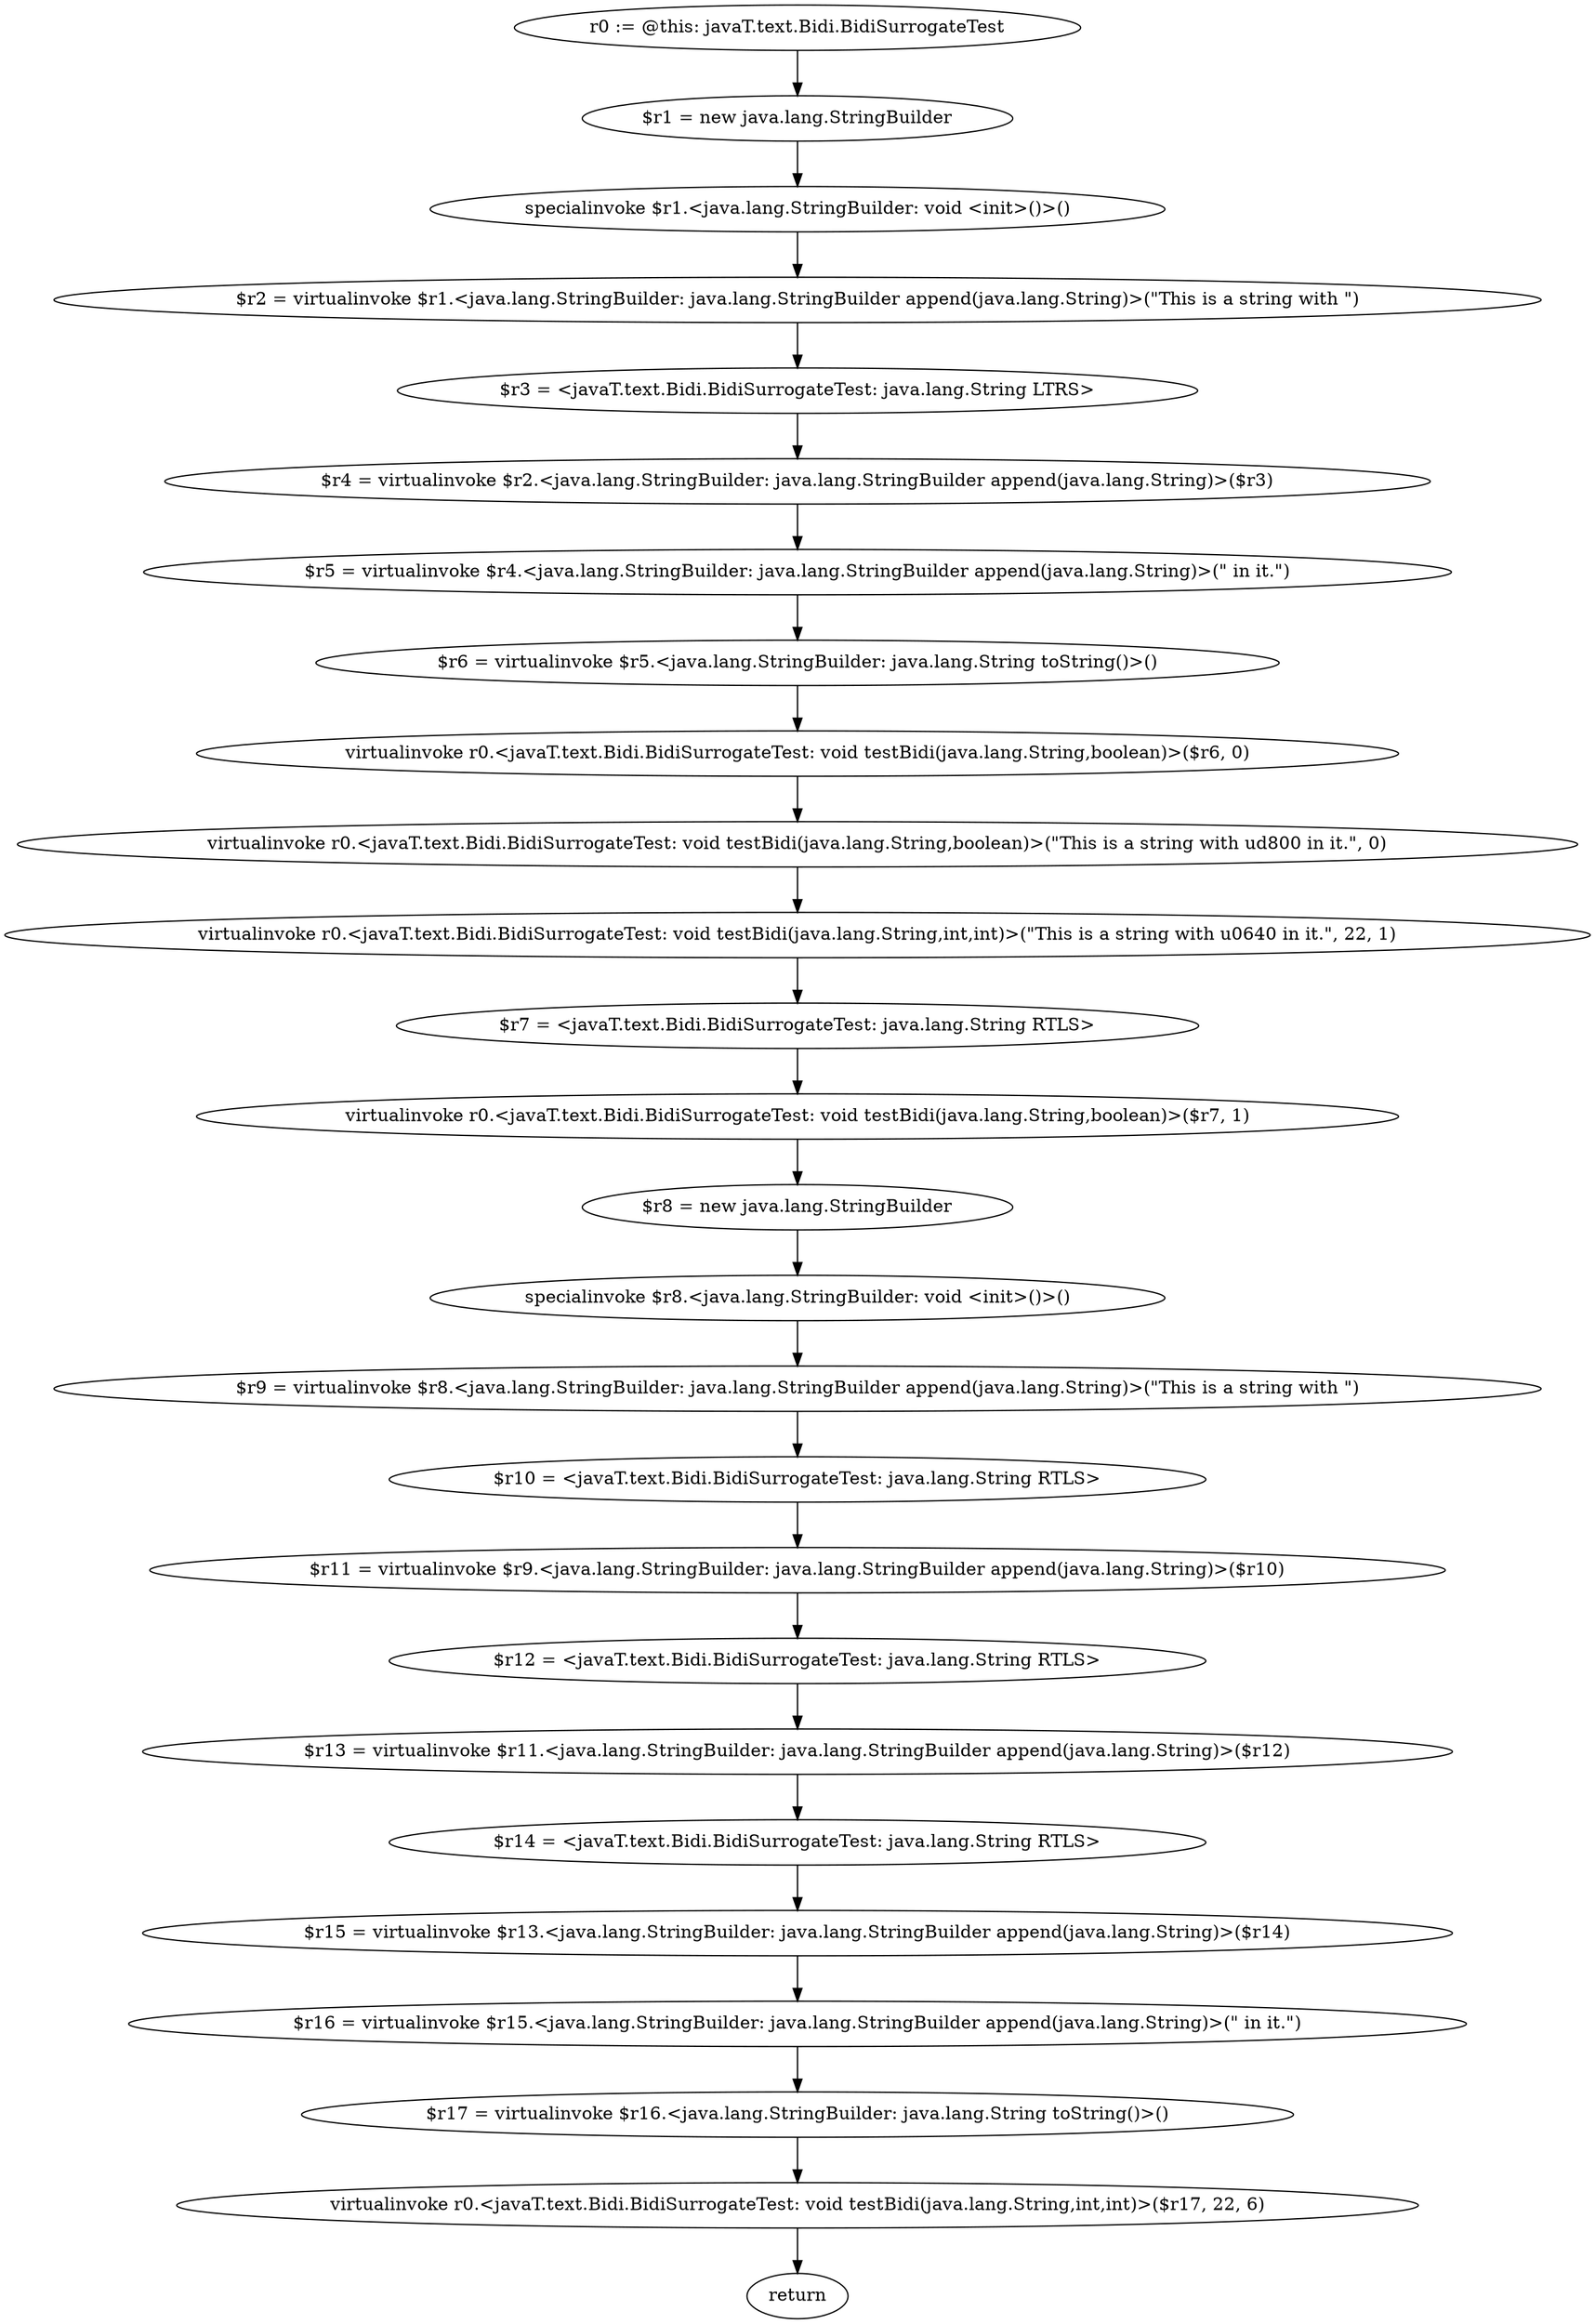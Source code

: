 digraph "unitGraph" {
    "r0 := @this: javaT.text.Bidi.BidiSurrogateTest"
    "$r1 = new java.lang.StringBuilder"
    "specialinvoke $r1.<java.lang.StringBuilder: void <init>()>()"
    "$r2 = virtualinvoke $r1.<java.lang.StringBuilder: java.lang.StringBuilder append(java.lang.String)>(\"This is a string with \")"
    "$r3 = <javaT.text.Bidi.BidiSurrogateTest: java.lang.String LTRS>"
    "$r4 = virtualinvoke $r2.<java.lang.StringBuilder: java.lang.StringBuilder append(java.lang.String)>($r3)"
    "$r5 = virtualinvoke $r4.<java.lang.StringBuilder: java.lang.StringBuilder append(java.lang.String)>(\" in it.\")"
    "$r6 = virtualinvoke $r5.<java.lang.StringBuilder: java.lang.String toString()>()"
    "virtualinvoke r0.<javaT.text.Bidi.BidiSurrogateTest: void testBidi(java.lang.String,boolean)>($r6, 0)"
    "virtualinvoke r0.<javaT.text.Bidi.BidiSurrogateTest: void testBidi(java.lang.String,boolean)>(\"This is a string with \ud800 in it.\", 0)"
    "virtualinvoke r0.<javaT.text.Bidi.BidiSurrogateTest: void testBidi(java.lang.String,int,int)>(\"This is a string with \u0640 in it.\", 22, 1)"
    "$r7 = <javaT.text.Bidi.BidiSurrogateTest: java.lang.String RTLS>"
    "virtualinvoke r0.<javaT.text.Bidi.BidiSurrogateTest: void testBidi(java.lang.String,boolean)>($r7, 1)"
    "$r8 = new java.lang.StringBuilder"
    "specialinvoke $r8.<java.lang.StringBuilder: void <init>()>()"
    "$r9 = virtualinvoke $r8.<java.lang.StringBuilder: java.lang.StringBuilder append(java.lang.String)>(\"This is a string with \")"
    "$r10 = <javaT.text.Bidi.BidiSurrogateTest: java.lang.String RTLS>"
    "$r11 = virtualinvoke $r9.<java.lang.StringBuilder: java.lang.StringBuilder append(java.lang.String)>($r10)"
    "$r12 = <javaT.text.Bidi.BidiSurrogateTest: java.lang.String RTLS>"
    "$r13 = virtualinvoke $r11.<java.lang.StringBuilder: java.lang.StringBuilder append(java.lang.String)>($r12)"
    "$r14 = <javaT.text.Bidi.BidiSurrogateTest: java.lang.String RTLS>"
    "$r15 = virtualinvoke $r13.<java.lang.StringBuilder: java.lang.StringBuilder append(java.lang.String)>($r14)"
    "$r16 = virtualinvoke $r15.<java.lang.StringBuilder: java.lang.StringBuilder append(java.lang.String)>(\" in it.\")"
    "$r17 = virtualinvoke $r16.<java.lang.StringBuilder: java.lang.String toString()>()"
    "virtualinvoke r0.<javaT.text.Bidi.BidiSurrogateTest: void testBidi(java.lang.String,int,int)>($r17, 22, 6)"
    "return"
    "r0 := @this: javaT.text.Bidi.BidiSurrogateTest"->"$r1 = new java.lang.StringBuilder";
    "$r1 = new java.lang.StringBuilder"->"specialinvoke $r1.<java.lang.StringBuilder: void <init>()>()";
    "specialinvoke $r1.<java.lang.StringBuilder: void <init>()>()"->"$r2 = virtualinvoke $r1.<java.lang.StringBuilder: java.lang.StringBuilder append(java.lang.String)>(\"This is a string with \")";
    "$r2 = virtualinvoke $r1.<java.lang.StringBuilder: java.lang.StringBuilder append(java.lang.String)>(\"This is a string with \")"->"$r3 = <javaT.text.Bidi.BidiSurrogateTest: java.lang.String LTRS>";
    "$r3 = <javaT.text.Bidi.BidiSurrogateTest: java.lang.String LTRS>"->"$r4 = virtualinvoke $r2.<java.lang.StringBuilder: java.lang.StringBuilder append(java.lang.String)>($r3)";
    "$r4 = virtualinvoke $r2.<java.lang.StringBuilder: java.lang.StringBuilder append(java.lang.String)>($r3)"->"$r5 = virtualinvoke $r4.<java.lang.StringBuilder: java.lang.StringBuilder append(java.lang.String)>(\" in it.\")";
    "$r5 = virtualinvoke $r4.<java.lang.StringBuilder: java.lang.StringBuilder append(java.lang.String)>(\" in it.\")"->"$r6 = virtualinvoke $r5.<java.lang.StringBuilder: java.lang.String toString()>()";
    "$r6 = virtualinvoke $r5.<java.lang.StringBuilder: java.lang.String toString()>()"->"virtualinvoke r0.<javaT.text.Bidi.BidiSurrogateTest: void testBidi(java.lang.String,boolean)>($r6, 0)";
    "virtualinvoke r0.<javaT.text.Bidi.BidiSurrogateTest: void testBidi(java.lang.String,boolean)>($r6, 0)"->"virtualinvoke r0.<javaT.text.Bidi.BidiSurrogateTest: void testBidi(java.lang.String,boolean)>(\"This is a string with \ud800 in it.\", 0)";
    "virtualinvoke r0.<javaT.text.Bidi.BidiSurrogateTest: void testBidi(java.lang.String,boolean)>(\"This is a string with \ud800 in it.\", 0)"->"virtualinvoke r0.<javaT.text.Bidi.BidiSurrogateTest: void testBidi(java.lang.String,int,int)>(\"This is a string with \u0640 in it.\", 22, 1)";
    "virtualinvoke r0.<javaT.text.Bidi.BidiSurrogateTest: void testBidi(java.lang.String,int,int)>(\"This is a string with \u0640 in it.\", 22, 1)"->"$r7 = <javaT.text.Bidi.BidiSurrogateTest: java.lang.String RTLS>";
    "$r7 = <javaT.text.Bidi.BidiSurrogateTest: java.lang.String RTLS>"->"virtualinvoke r0.<javaT.text.Bidi.BidiSurrogateTest: void testBidi(java.lang.String,boolean)>($r7, 1)";
    "virtualinvoke r0.<javaT.text.Bidi.BidiSurrogateTest: void testBidi(java.lang.String,boolean)>($r7, 1)"->"$r8 = new java.lang.StringBuilder";
    "$r8 = new java.lang.StringBuilder"->"specialinvoke $r8.<java.lang.StringBuilder: void <init>()>()";
    "specialinvoke $r8.<java.lang.StringBuilder: void <init>()>()"->"$r9 = virtualinvoke $r8.<java.lang.StringBuilder: java.lang.StringBuilder append(java.lang.String)>(\"This is a string with \")";
    "$r9 = virtualinvoke $r8.<java.lang.StringBuilder: java.lang.StringBuilder append(java.lang.String)>(\"This is a string with \")"->"$r10 = <javaT.text.Bidi.BidiSurrogateTest: java.lang.String RTLS>";
    "$r10 = <javaT.text.Bidi.BidiSurrogateTest: java.lang.String RTLS>"->"$r11 = virtualinvoke $r9.<java.lang.StringBuilder: java.lang.StringBuilder append(java.lang.String)>($r10)";
    "$r11 = virtualinvoke $r9.<java.lang.StringBuilder: java.lang.StringBuilder append(java.lang.String)>($r10)"->"$r12 = <javaT.text.Bidi.BidiSurrogateTest: java.lang.String RTLS>";
    "$r12 = <javaT.text.Bidi.BidiSurrogateTest: java.lang.String RTLS>"->"$r13 = virtualinvoke $r11.<java.lang.StringBuilder: java.lang.StringBuilder append(java.lang.String)>($r12)";
    "$r13 = virtualinvoke $r11.<java.lang.StringBuilder: java.lang.StringBuilder append(java.lang.String)>($r12)"->"$r14 = <javaT.text.Bidi.BidiSurrogateTest: java.lang.String RTLS>";
    "$r14 = <javaT.text.Bidi.BidiSurrogateTest: java.lang.String RTLS>"->"$r15 = virtualinvoke $r13.<java.lang.StringBuilder: java.lang.StringBuilder append(java.lang.String)>($r14)";
    "$r15 = virtualinvoke $r13.<java.lang.StringBuilder: java.lang.StringBuilder append(java.lang.String)>($r14)"->"$r16 = virtualinvoke $r15.<java.lang.StringBuilder: java.lang.StringBuilder append(java.lang.String)>(\" in it.\")";
    "$r16 = virtualinvoke $r15.<java.lang.StringBuilder: java.lang.StringBuilder append(java.lang.String)>(\" in it.\")"->"$r17 = virtualinvoke $r16.<java.lang.StringBuilder: java.lang.String toString()>()";
    "$r17 = virtualinvoke $r16.<java.lang.StringBuilder: java.lang.String toString()>()"->"virtualinvoke r0.<javaT.text.Bidi.BidiSurrogateTest: void testBidi(java.lang.String,int,int)>($r17, 22, 6)";
    "virtualinvoke r0.<javaT.text.Bidi.BidiSurrogateTest: void testBidi(java.lang.String,int,int)>($r17, 22, 6)"->"return";
}
